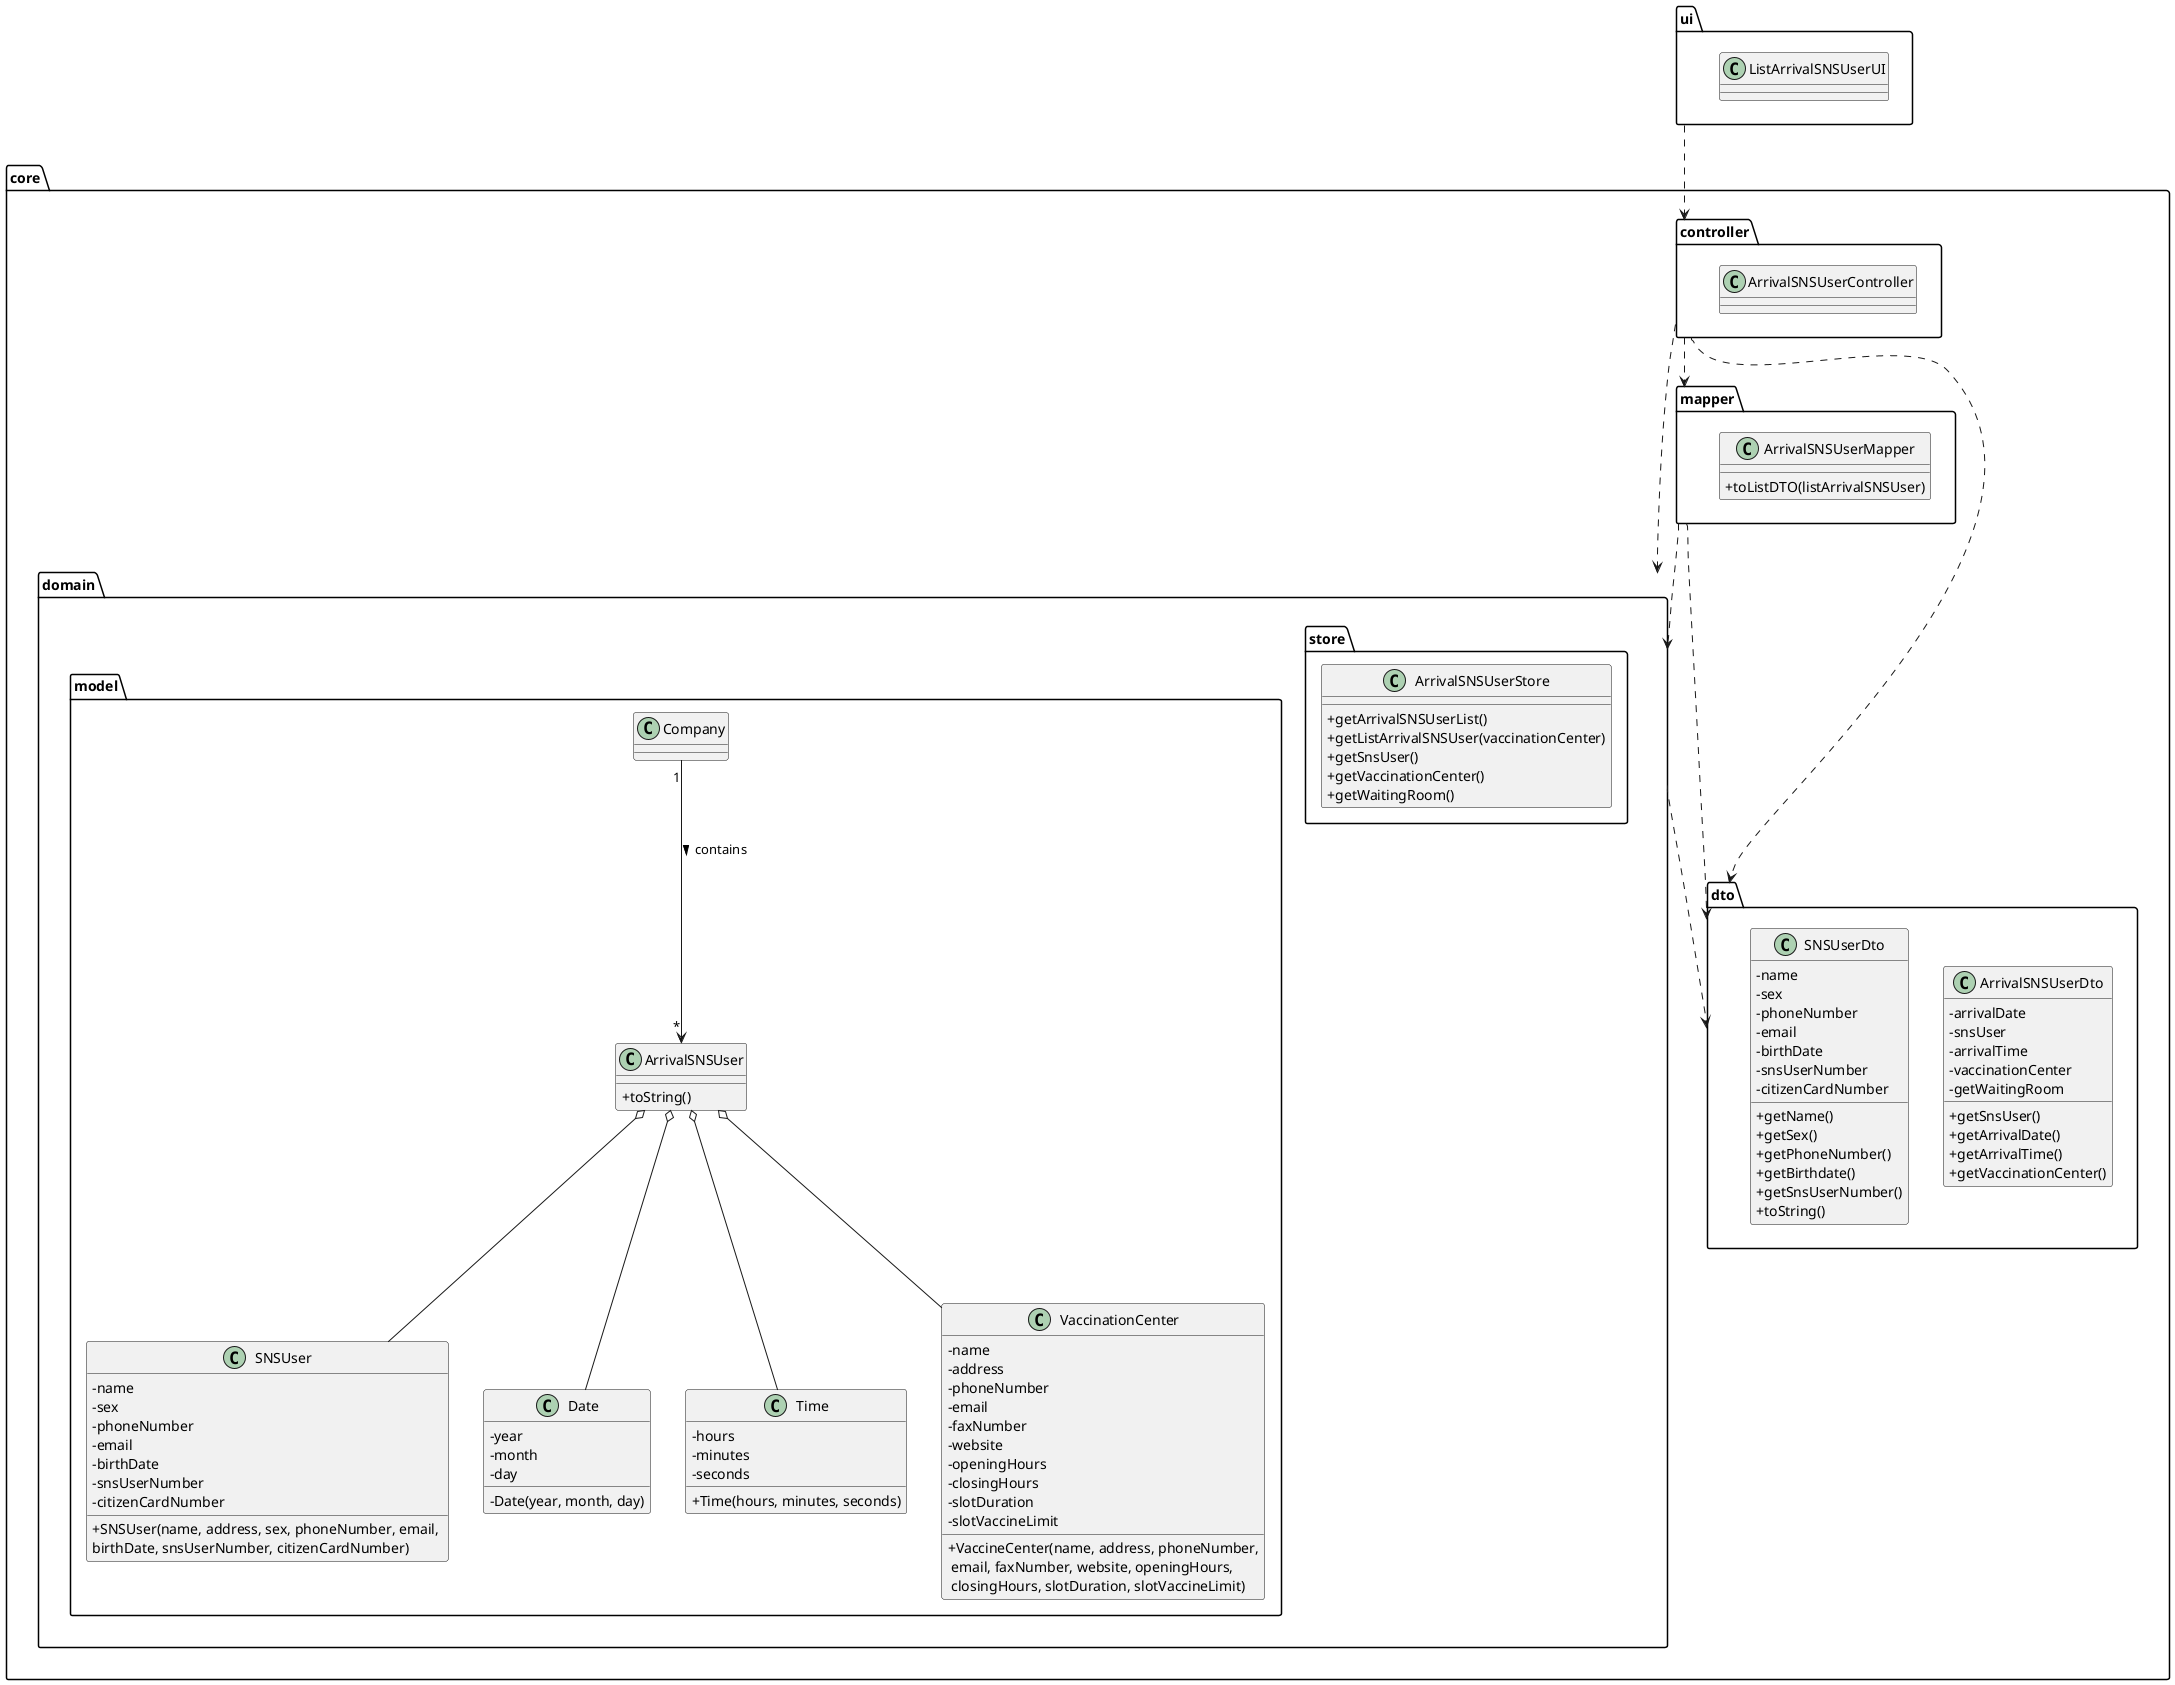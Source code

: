 @startuml
skinparam classAttributeIconSize 0
'left to right direction

package ui{
class ListArrivalSNSUserUI {
}
}

package core{
package controller{
class ArrivalSNSUserController {
}
}
package domain{
package store{
class ArrivalSNSUserStore {
    +getArrivalSNSUserList()
    +getListArrivalSNSUser(vaccinationCenter)
    +getSnsUser()
    +getVaccinationCenter()
    +getWaitingRoom()
}
}

package model{
class ArrivalSNSUser{
    +toString()
}
class Company {
}
class SNSUser {
    -name
    -sex
    -phoneNumber
    -email
    -birthDate
    -snsUserNumber
    -citizenCardNumber
    +SNSUser(name, address, sex, phoneNumber, email, \nbirthDate, snsUserNumber, citizenCardNumber)
}

class Date {
    -year
    -month
    -day
    -Date(year, month, day)
}

class Time {
    -hours
    -minutes
    -seconds
    +Time(hours, minutes, seconds)
}

class VaccinationCenter {
    -name
    -address
    -phoneNumber
    -email
    -faxNumber
    -website
    -openingHours
    -closingHours
    -slotDuration
    -slotVaccineLimit
    +VaccineCenter(name, address, phoneNumber,\n email, faxNumber, website, openingHours,\n closingHours, slotDuration, slotVaccineLimit)
}
}
}

package mapper{
class ArrivalSNSUserMapper {
    +toListDTO(listArrivalSNSUser)
}
}

package dto{
class ArrivalSNSUserDto {
    -arrivalDate
    -snsUser
    -arrivalTime
    -vaccinationCenter
    -getWaitingRoom
    +getSnsUser()
    +getArrivalDate()
    +getArrivalTime()
    +getVaccinationCenter()
}
class SNSUserDto {
    -name
    -sex
    -phoneNumber
    -email
    -birthDate
    -snsUserNumber
    -citizenCardNumber
    +getName()
    +getSex()
    +getPhoneNumber()
    +getBirthdate()
    +getSnsUserNumber()
    +toString()
}
}
}

controller ..> mapper
controller ..> domain
controller ..> dto
mapper ..> dto
mapper ..> domain
domain ..> dto
ui ..> controller

ArrivalSNSUser o-- SNSUser
ArrivalSNSUser o-- Date
ArrivalSNSUser o-- Time
ArrivalSNSUser o-- VaccinationCenter
Company "1" --> "*" ArrivalSNSUser : contains >

@enduml